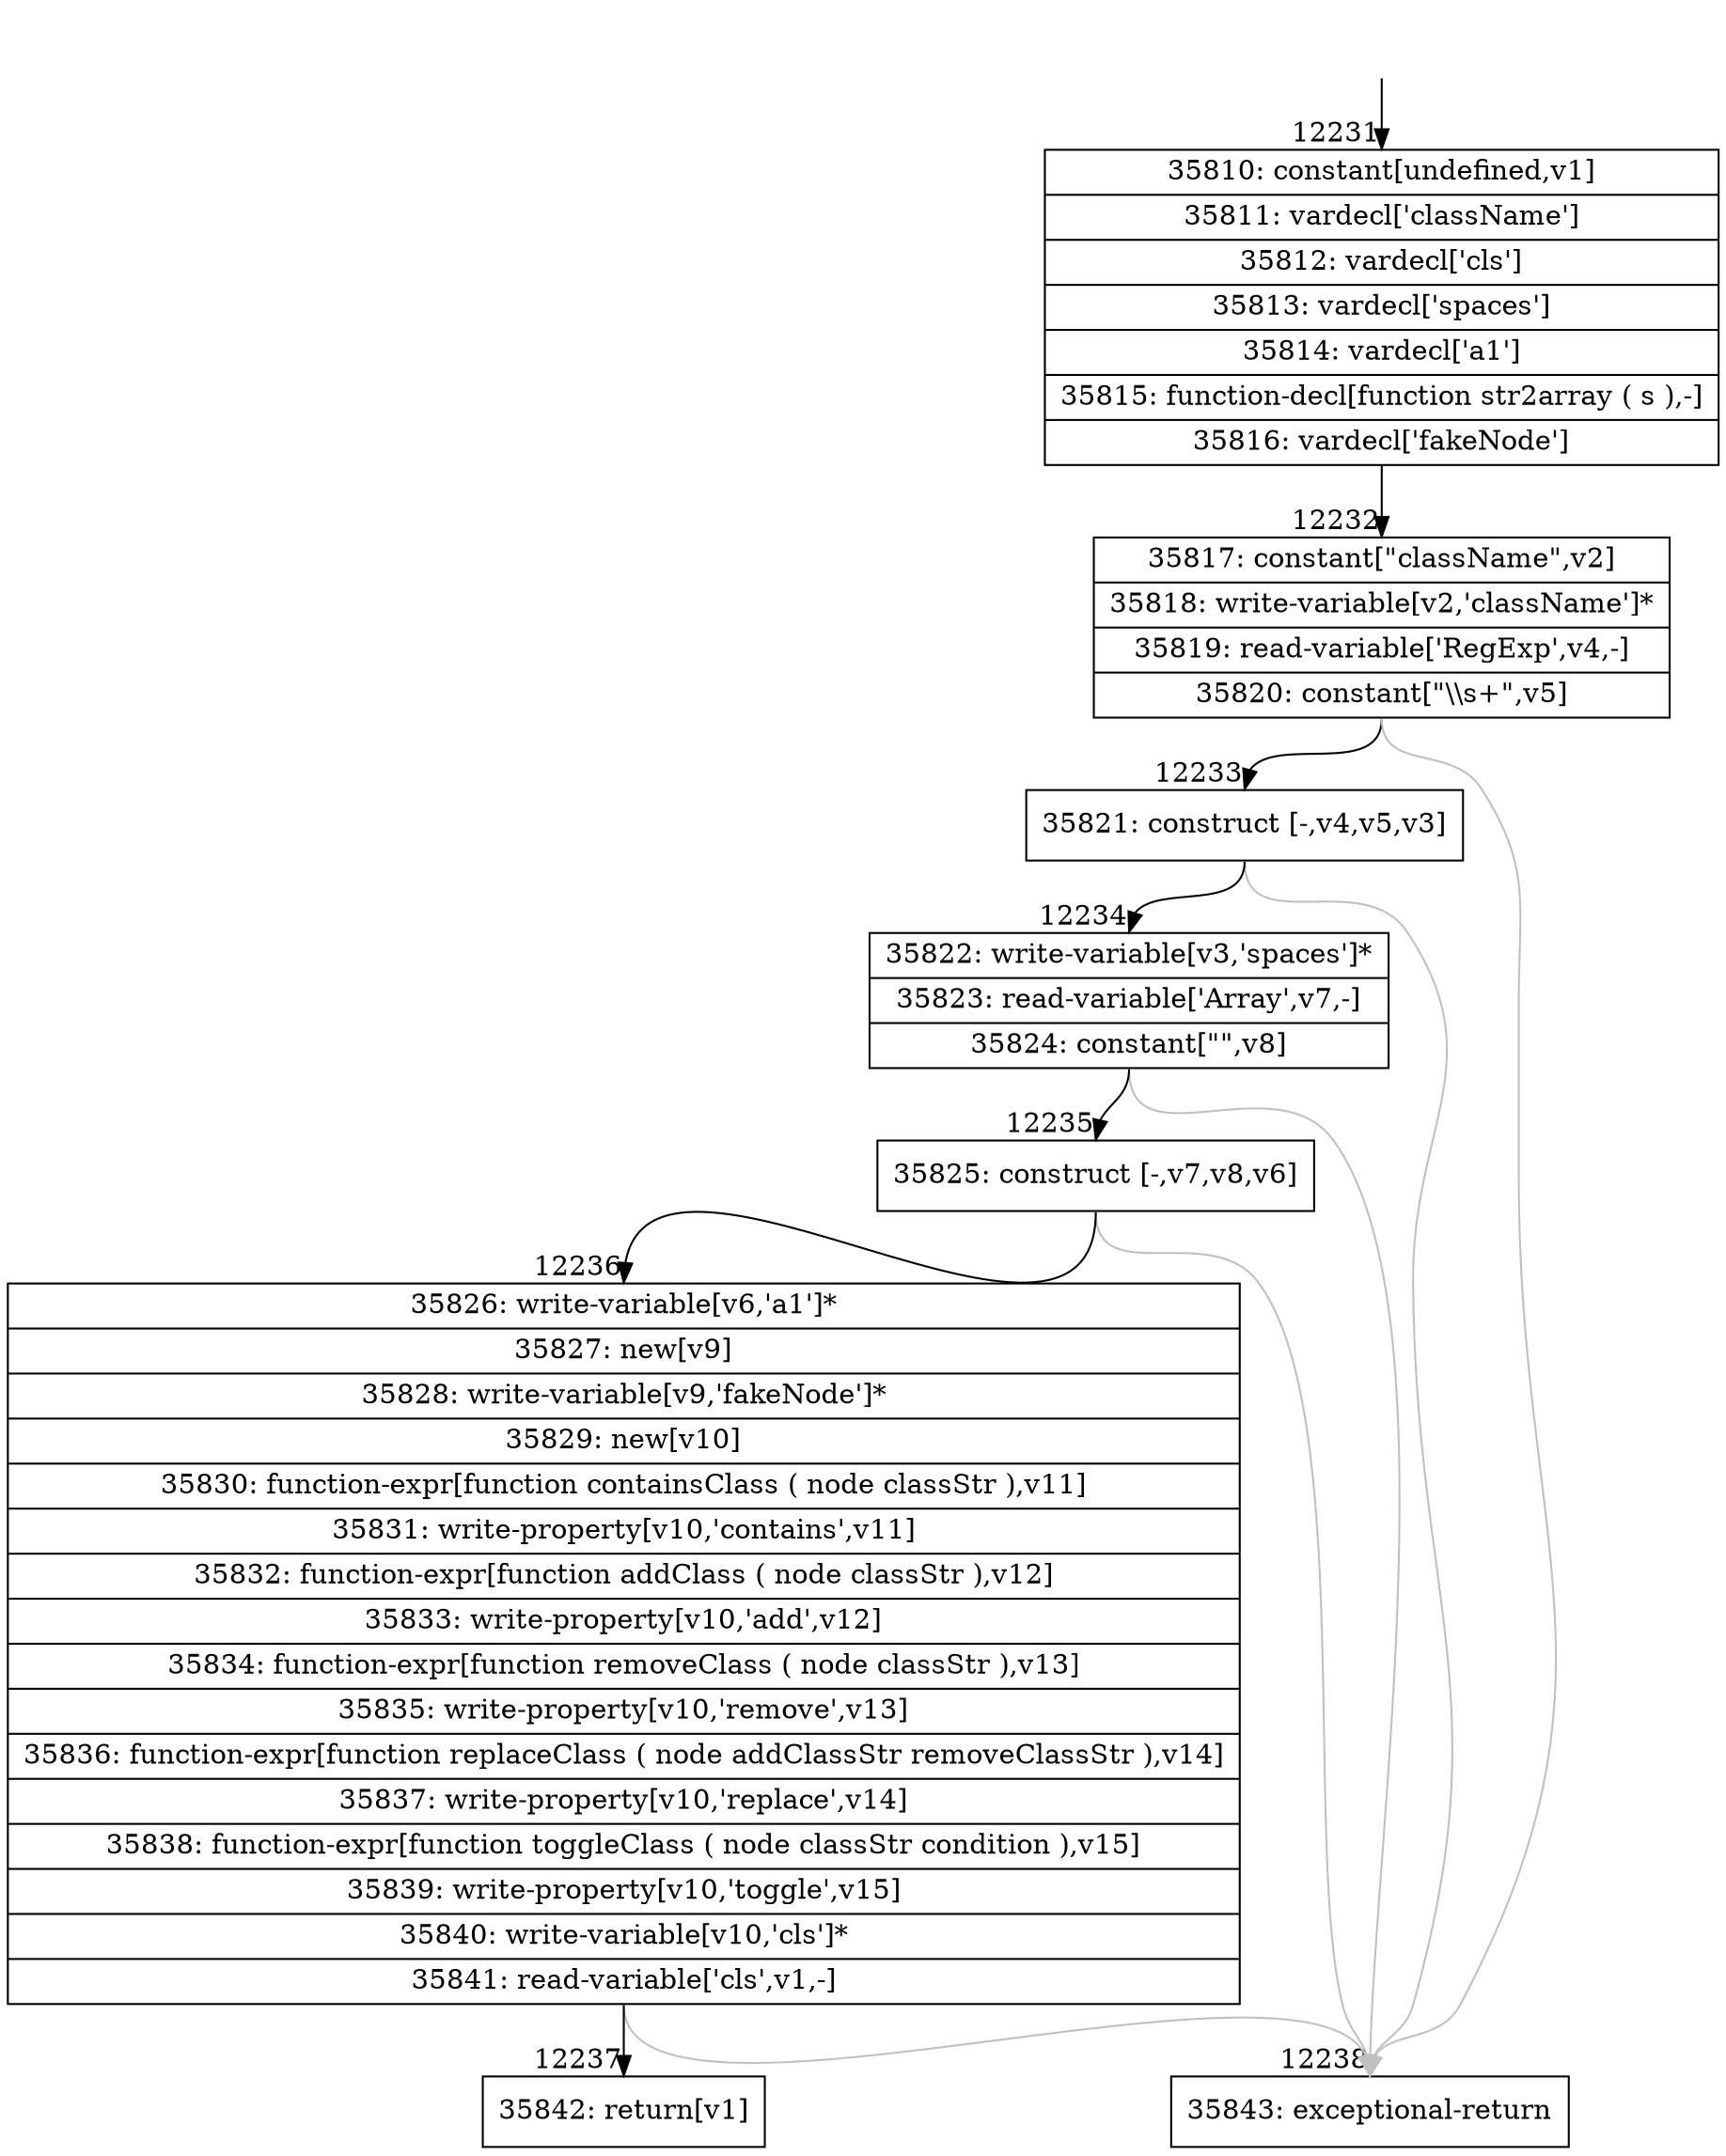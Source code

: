 digraph {
rankdir="TD"
BB_entry896[shape=none,label=""];
BB_entry896 -> BB12231 [tailport=s, headport=n, headlabel="    12231"]
BB12231 [shape=record label="{35810: constant[undefined,v1]|35811: vardecl['className']|35812: vardecl['cls']|35813: vardecl['spaces']|35814: vardecl['a1']|35815: function-decl[function str2array ( s ),-]|35816: vardecl['fakeNode']}" ] 
BB12231 -> BB12232 [tailport=s, headport=n, headlabel="      12232"]
BB12232 [shape=record label="{35817: constant[\"className\",v2]|35818: write-variable[v2,'className']*|35819: read-variable['RegExp',v4,-]|35820: constant[\"\\\\s+\",v5]}" ] 
BB12232 -> BB12233 [tailport=s, headport=n, headlabel="      12233"]
BB12232 -> BB12238 [tailport=s, headport=n, color=gray, headlabel="      12238"]
BB12233 [shape=record label="{35821: construct [-,v4,v5,v3]}" ] 
BB12233 -> BB12234 [tailport=s, headport=n, headlabel="      12234"]
BB12233 -> BB12238 [tailport=s, headport=n, color=gray]
BB12234 [shape=record label="{35822: write-variable[v3,'spaces']*|35823: read-variable['Array',v7,-]|35824: constant[\"\",v8]}" ] 
BB12234 -> BB12235 [tailport=s, headport=n, headlabel="      12235"]
BB12234 -> BB12238 [tailport=s, headport=n, color=gray]
BB12235 [shape=record label="{35825: construct [-,v7,v8,v6]}" ] 
BB12235 -> BB12236 [tailport=s, headport=n, headlabel="      12236"]
BB12235 -> BB12238 [tailport=s, headport=n, color=gray]
BB12236 [shape=record label="{35826: write-variable[v6,'a1']*|35827: new[v9]|35828: write-variable[v9,'fakeNode']*|35829: new[v10]|35830: function-expr[function containsClass ( node classStr ),v11]|35831: write-property[v10,'contains',v11]|35832: function-expr[function addClass ( node classStr ),v12]|35833: write-property[v10,'add',v12]|35834: function-expr[function removeClass ( node classStr ),v13]|35835: write-property[v10,'remove',v13]|35836: function-expr[function replaceClass ( node addClassStr removeClassStr ),v14]|35837: write-property[v10,'replace',v14]|35838: function-expr[function toggleClass ( node classStr condition ),v15]|35839: write-property[v10,'toggle',v15]|35840: write-variable[v10,'cls']*|35841: read-variable['cls',v1,-]}" ] 
BB12236 -> BB12237 [tailport=s, headport=n, headlabel="      12237"]
BB12236 -> BB12238 [tailport=s, headport=n, color=gray]
BB12237 [shape=record label="{35842: return[v1]}" ] 
BB12238 [shape=record label="{35843: exceptional-return}" ] 
//#$~ 17277
}
